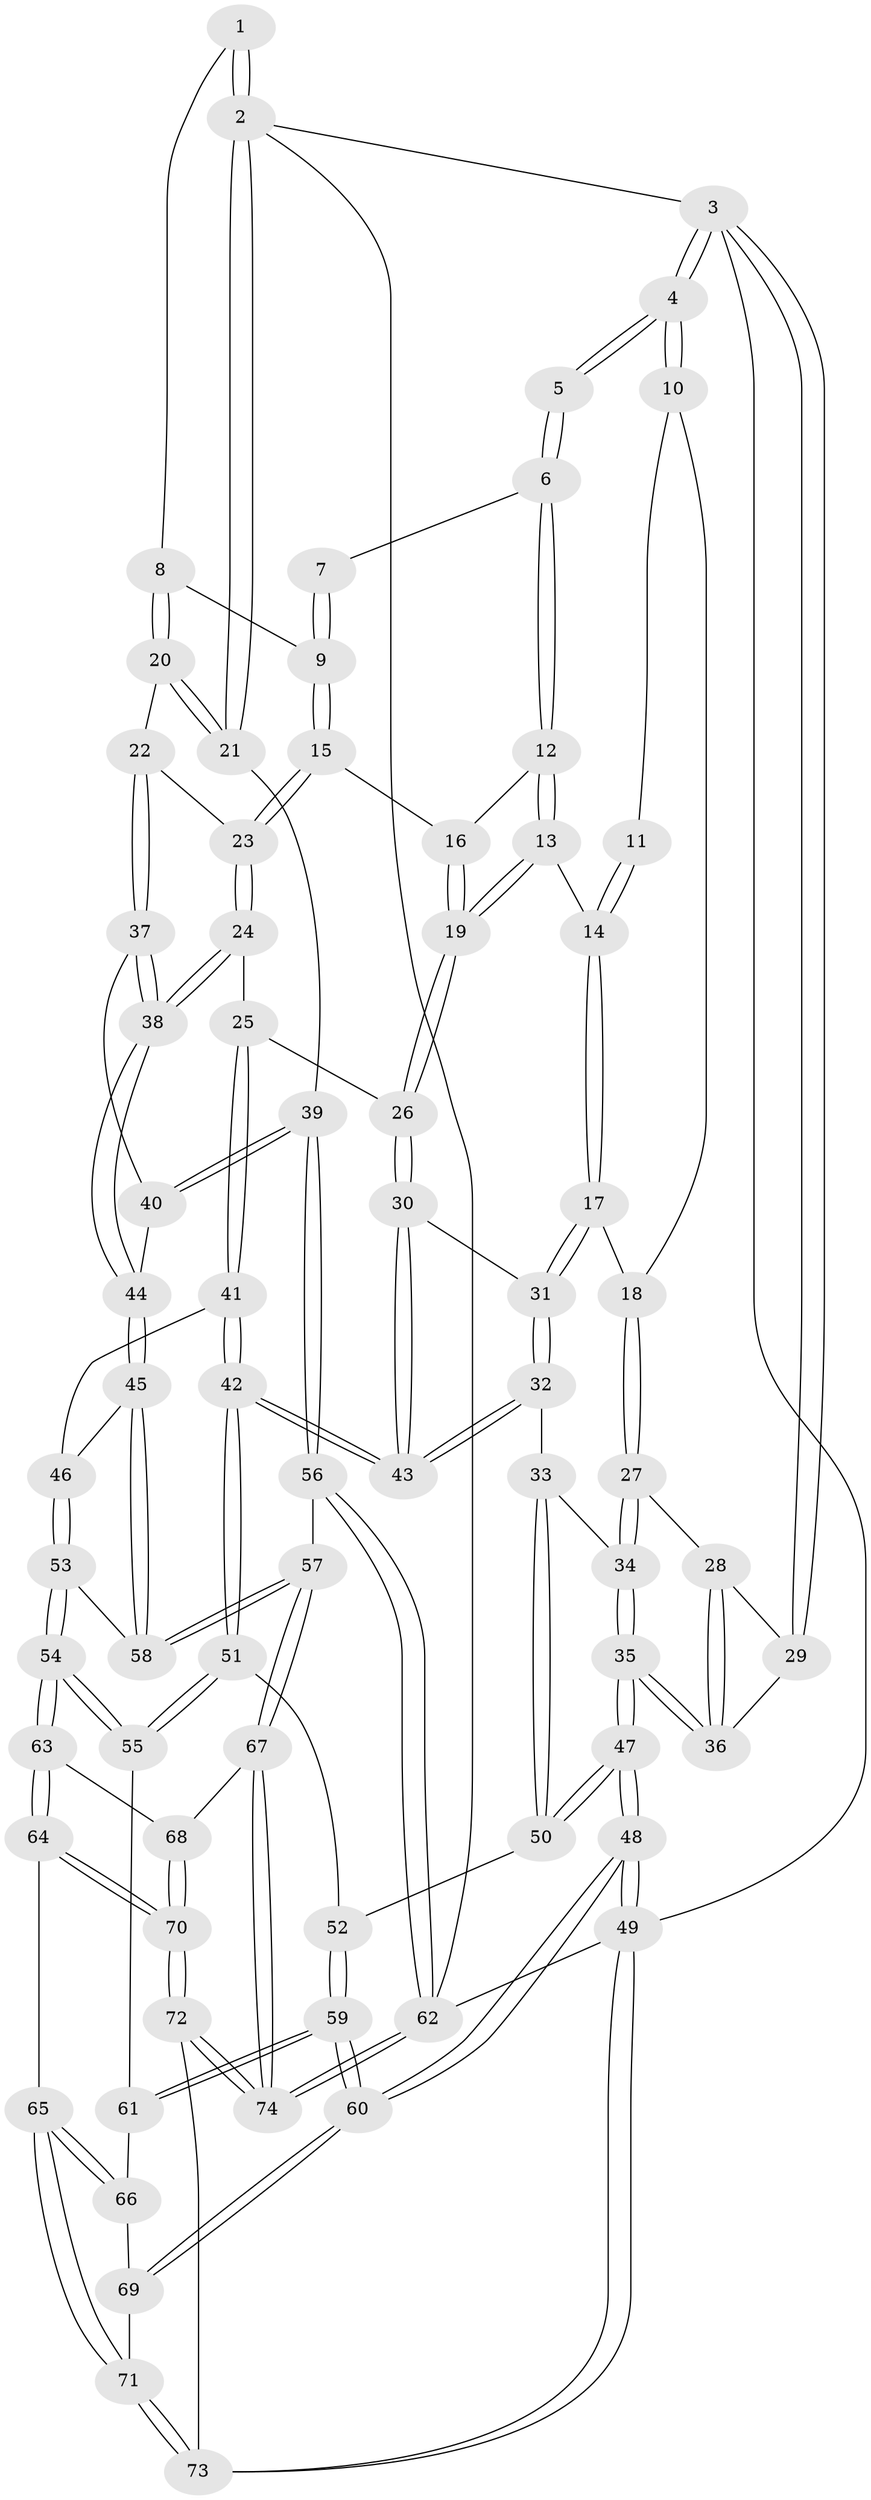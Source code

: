 // Generated by graph-tools (version 1.1) at 2025/11/02/27/25 16:11:58]
// undirected, 74 vertices, 182 edges
graph export_dot {
graph [start="1"]
  node [color=gray90,style=filled];
  1 [pos="+0.7936893213532756+0"];
  2 [pos="+1+0"];
  3 [pos="+0+0"];
  4 [pos="+0+0"];
  5 [pos="+0.2598116319738012+0"];
  6 [pos="+0.4863910639564842+0"];
  7 [pos="+0.5226078436644398+0"];
  8 [pos="+0.8041343472900925+0.11387309625445395"];
  9 [pos="+0.7155117438621617+0.1554170650733554"];
  10 [pos="+0.11703733816072091+0.10853192108726072"];
  11 [pos="+0.22839583584958237+0.057750824769677175"];
  12 [pos="+0.45717657207643925+0.04953069972354456"];
  13 [pos="+0.3996888971842434+0.15388488472296444"];
  14 [pos="+0.3537188186447141+0.18568954137203666"];
  15 [pos="+0.7077177215740033+0.16414007481288057"];
  16 [pos="+0.620130799527287+0.15962219849171966"];
  17 [pos="+0.35270141573628183+0.18701594661530158"];
  18 [pos="+0.13875320786791775+0.20169232865809988"];
  19 [pos="+0.5468082460203733+0.28134494001833416"];
  20 [pos="+0.9419585963157134+0.18906063217503796"];
  21 [pos="+1+0.09964073078709741"];
  22 [pos="+0.8704151790247143+0.3130960678611312"];
  23 [pos="+0.706356136994129+0.2879526929093421"];
  24 [pos="+0.6606071457106384+0.3413516404785288"];
  25 [pos="+0.6107375173331268+0.34553309298453716"];
  26 [pos="+0.5662931260249638+0.3260978319006034"];
  27 [pos="+0.11999014950792518+0.23028624874324294"];
  28 [pos="+0.07467035582374876+0.2215695349481844"];
  29 [pos="+0+0"];
  30 [pos="+0.4160072643008553+0.4127710040377371"];
  31 [pos="+0.35260732384532545+0.18804778658147517"];
  32 [pos="+0.20045911727179175+0.42132255209581393"];
  33 [pos="+0.16333025380312652+0.42396755001202413"];
  34 [pos="+0.11353617264202599+0.34517241911384783"];
  35 [pos="+0+0.3384547002450067"];
  36 [pos="+0+0.2519585986127802"];
  37 [pos="+0.8708801902250868+0.3169636371502862"];
  38 [pos="+0.7522706411720058+0.47863376079697495"];
  39 [pos="+1+0.5379230837960141"];
  40 [pos="+0.9711086954338647+0.4633706473331361"];
  41 [pos="+0.5647043159560706+0.5296614898782183"];
  42 [pos="+0.4332198133572139+0.5915839608291407"];
  43 [pos="+0.38649491429093263+0.4860515320149887"];
  44 [pos="+0.7594081883096794+0.5282302531882848"];
  45 [pos="+0.7571505455276125+0.5336939252224712"];
  46 [pos="+0.6511666723472853+0.537946870208773"];
  47 [pos="+0+0.6348517596614013"];
  48 [pos="+0+1"];
  49 [pos="+0+1"];
  50 [pos="+0.08779299350767898+0.5527374076577507"];
  51 [pos="+0.4293791474094463+0.6158453968317199"];
  52 [pos="+0.20076802766791352+0.6719724793931828"];
  53 [pos="+0.6167081444324551+0.7048241060055843"];
  54 [pos="+0.49948620614203876+0.721791633220473"];
  55 [pos="+0.4350616245381087+0.6296263356557364"];
  56 [pos="+1+0.6734559255390095"];
  57 [pos="+0.8398662877759826+0.7488507661639716"];
  58 [pos="+0.7976054801502357+0.7022468895640293"];
  59 [pos="+0.17738787446953305+0.7834946369236186"];
  60 [pos="+0.07154352995773706+0.945177601847825"];
  61 [pos="+0.3098978411927456+0.7991723006734547"];
  62 [pos="+1+1"];
  63 [pos="+0.5046544234557345+0.8215789348857245"];
  64 [pos="+0.4934516662142907+0.8513062048655313"];
  65 [pos="+0.46272804564041736+0.8704056891959682"];
  66 [pos="+0.32930640604001044+0.8384048622711625"];
  67 [pos="+0.8095078359855424+0.8363135611320787"];
  68 [pos="+0.704012379921468+0.8569488895154223"];
  69 [pos="+0.27412220029604+0.9084744985181348"];
  70 [pos="+0.5879000665971932+1"];
  71 [pos="+0.395837464754488+0.9550711056946174"];
  72 [pos="+0.6400535723443377+1"];
  73 [pos="+0.3600825568330814+1"];
  74 [pos="+0.8837092923931692+1"];
  1 -- 2;
  1 -- 2;
  1 -- 8;
  2 -- 3;
  2 -- 21;
  2 -- 21;
  2 -- 62;
  3 -- 4;
  3 -- 4;
  3 -- 29;
  3 -- 29;
  3 -- 49;
  4 -- 5;
  4 -- 5;
  4 -- 10;
  4 -- 10;
  5 -- 6;
  5 -- 6;
  6 -- 7;
  6 -- 12;
  6 -- 12;
  7 -- 9;
  7 -- 9;
  8 -- 9;
  8 -- 20;
  8 -- 20;
  9 -- 15;
  9 -- 15;
  10 -- 11;
  10 -- 18;
  11 -- 14;
  11 -- 14;
  12 -- 13;
  12 -- 13;
  12 -- 16;
  13 -- 14;
  13 -- 19;
  13 -- 19;
  14 -- 17;
  14 -- 17;
  15 -- 16;
  15 -- 23;
  15 -- 23;
  16 -- 19;
  16 -- 19;
  17 -- 18;
  17 -- 31;
  17 -- 31;
  18 -- 27;
  18 -- 27;
  19 -- 26;
  19 -- 26;
  20 -- 21;
  20 -- 21;
  20 -- 22;
  21 -- 39;
  22 -- 23;
  22 -- 37;
  22 -- 37;
  23 -- 24;
  23 -- 24;
  24 -- 25;
  24 -- 38;
  24 -- 38;
  25 -- 26;
  25 -- 41;
  25 -- 41;
  26 -- 30;
  26 -- 30;
  27 -- 28;
  27 -- 34;
  27 -- 34;
  28 -- 29;
  28 -- 36;
  28 -- 36;
  29 -- 36;
  30 -- 31;
  30 -- 43;
  30 -- 43;
  31 -- 32;
  31 -- 32;
  32 -- 33;
  32 -- 43;
  32 -- 43;
  33 -- 34;
  33 -- 50;
  33 -- 50;
  34 -- 35;
  34 -- 35;
  35 -- 36;
  35 -- 36;
  35 -- 47;
  35 -- 47;
  37 -- 38;
  37 -- 38;
  37 -- 40;
  38 -- 44;
  38 -- 44;
  39 -- 40;
  39 -- 40;
  39 -- 56;
  39 -- 56;
  40 -- 44;
  41 -- 42;
  41 -- 42;
  41 -- 46;
  42 -- 43;
  42 -- 43;
  42 -- 51;
  42 -- 51;
  44 -- 45;
  44 -- 45;
  45 -- 46;
  45 -- 58;
  45 -- 58;
  46 -- 53;
  46 -- 53;
  47 -- 48;
  47 -- 48;
  47 -- 50;
  47 -- 50;
  48 -- 49;
  48 -- 49;
  48 -- 60;
  48 -- 60;
  49 -- 73;
  49 -- 73;
  49 -- 62;
  50 -- 52;
  51 -- 52;
  51 -- 55;
  51 -- 55;
  52 -- 59;
  52 -- 59;
  53 -- 54;
  53 -- 54;
  53 -- 58;
  54 -- 55;
  54 -- 55;
  54 -- 63;
  54 -- 63;
  55 -- 61;
  56 -- 57;
  56 -- 62;
  56 -- 62;
  57 -- 58;
  57 -- 58;
  57 -- 67;
  57 -- 67;
  59 -- 60;
  59 -- 60;
  59 -- 61;
  59 -- 61;
  60 -- 69;
  60 -- 69;
  61 -- 66;
  62 -- 74;
  62 -- 74;
  63 -- 64;
  63 -- 64;
  63 -- 68;
  64 -- 65;
  64 -- 70;
  64 -- 70;
  65 -- 66;
  65 -- 66;
  65 -- 71;
  65 -- 71;
  66 -- 69;
  67 -- 68;
  67 -- 74;
  67 -- 74;
  68 -- 70;
  68 -- 70;
  69 -- 71;
  70 -- 72;
  70 -- 72;
  71 -- 73;
  71 -- 73;
  72 -- 73;
  72 -- 74;
  72 -- 74;
}
